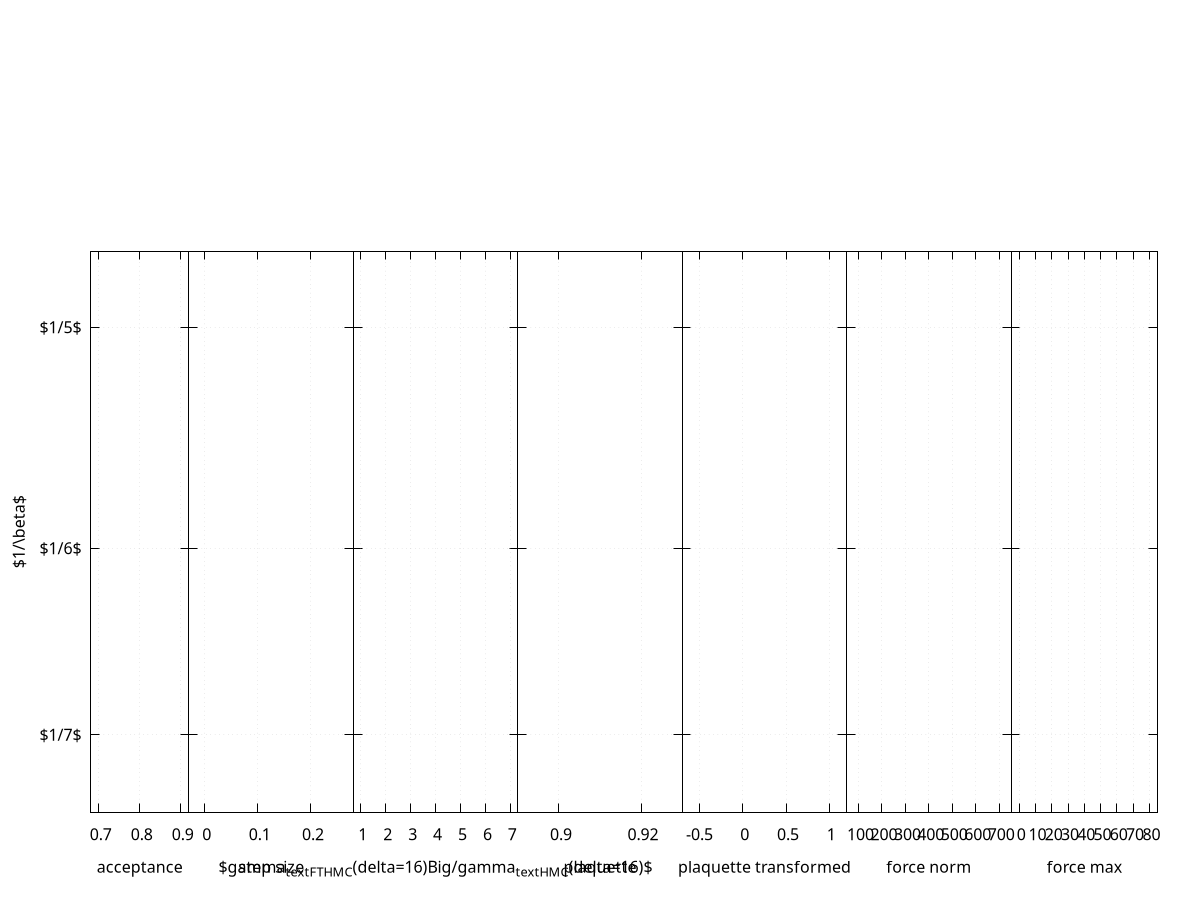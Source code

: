 set grid lc rgb '#a0a0a0'

set tmargin 11.5
set bmargin 4
set lmargin 10
set rmargin 0

set log y
set yrange [0.134:0.213]
set multiplot

figw=(1.0-0.04)/7.0    # excluding left & right margins
orig=0.0
orig_next=orig+figw+0.02    # left margin

set origin orig,0
set size orig_next-orig,1
orig=orig_next
orig_next=orig_next+figw

set key tmargin left Left reverse
set ytics ('$1/5$' 1./5, '$1/6$' 1./6, '$1/7$' 1./7)
set ylabel '$1/\beta$'
set xlabel 'acceptance'
set xrange [0.68:0.92]
set xtics 0.1
plot\
	"<grep -Ev '^(#|$)' ../../u1_2d/stats/s_fthmc_l64_b6_accept_post_train     |paste - - - -" u 8:(1./$2):10 w xerror t 'FTHMC w/ 2-step stout $c=0.04287$ from average of trained model at $\beta=6$',\
	"<grep -Ev '^(#|$)' ../../u1_2d/stats/s_fthmc_l64_b6_c06_accept_post_train |paste - - - -" u 8:(1./$2):10 w xerror t 'FTHMC w/ 2-step stout $c=0.06$',\
	"<grep -Ev '^(#|$)' ../../u1_2d/stats/s_fthmc_l64_b6_c1_accept_post_train  |paste - - - -" u 8:(1./$2):10 w xerror t 'FTHMC w/ 2-step stout $c=0.1$',\
	"<grep -Ev '^(#|$)' ../../u1_2d/stats/s_fthmc_l64_b6_c14_accept_post_train |paste - - - -" u 8:(1./$2):10 w xerror t 'FTHMC w/ 2-step stout $c=0.14$',\
	"<grep -Ev '^(#|$)' ../../u1_2d/stats/s_fthmc_l64_b6_c18_accept_post_train |paste - - - -" u 8:(1./$2):10 w xerror t 'FTHMC w/ 2-step stout $c=0.18$',\
	"<grep -Ev '^(#|$)' ../../u1_2d/stats/s_fthmc_l64_b6_c22_accept_post_train |paste - - - -" u 8:(1./$2):10 w xerror t 'FTHMC w/ 2-step stout $c=0.22$',\
	"<grep -Ev '^(#|$)' ../../u1_2d/stats/s_fthmc_l64_b6_c26_accept_post_train |paste - - - -" u 8:(1./$2):10 w xerror t 'FTHMC w/ 2-step stout $c=0.26$',\
	"<grep -Ev '^(#|$)' ../../u1_2d/stats/s_fthmc_l64_b6_c3_accept_post_train  |paste - - - -" u 8:(1./$2):10 w xerror t 'FTHMC w/ 2-step stout $c=0.3$'

set origin orig,0
set size orig_next-orig,1
orig=orig_next
orig_next=orig_next+figw

set lmargin 0

unset key
set ytics ('' 1./5, '' 1./6, '' 1./7)
unset ylabel
set xlabel 'step size'
set xrange [-0.03:0.28]
set xtics 0.1
plot\
	"<paste - - <../../u1_2d/stats/s_fthmc_l64_b6_stepsize_train     |awk '$2>=5&&$2<=7'" u 4:(1./$2) w lp t '',\
	"<paste - - <../../u1_2d/stats/s_fthmc_l64_b6_c06_stepsize_train |awk '$2>=5&&$2<=7'" u 4:(1./$2) w lp t '',\
	"<paste - - <../../u1_2d/stats/s_fthmc_l64_b6_c1_stepsize_train  |awk '$2>=5&&$2<=7'" u 4:(1./$2) w lp t '',\
	"<paste - - <../../u1_2d/stats/s_fthmc_l64_b6_c14_stepsize_train |awk '$2>=5&&$2<=7'" u 4:(1./$2) w lp t '',\
	"<paste - - <../../u1_2d/stats/s_fthmc_l64_b6_c18_stepsize_train |awk '$2>=5&&$2<=7'" u 4:(1./$2) w lp t '',\
	"<paste - - <../../u1_2d/stats/s_fthmc_l64_b6_c22_stepsize_train |awk '$2>=5&&$2<=7'" u 4:(1./$2) w lp t '',\
	"<paste - - <../../u1_2d/stats/s_fthmc_l64_b6_c26_stepsize_train |awk '$2>=5&&$2<=7'" u 4:(1./$2) w lp t '',\
	"<paste - - <../../u1_2d/stats/s_fthmc_l64_b6_c3_stepsize_train  |awk '$2>=5&&$2<=7'" u 4:(1./$2) w lp t ''

set origin orig,0
set size orig_next-orig,1
orig=orig_next
orig_next=orig_next+figw

set xlabel '$\gamma_{\text{FTHMC}}(\delta=16)\Big/\gamma_{\text{HMC}}(\delta=16)$'
set xrange [0.7:7.3]
set xtics 1
plot\
	"<for b in 5 6 7;do ./get_dq2_hmc_scaled_b_v_d $b 64 4; ./get_dq2_hmc_scaled_b_v_d $b 64 4 s_fthmc_l64_b6;    done|paste - -" u ($5/$2):(1./$1):($5/$2*sqrt(($3/$2)**2+($6/$5)**2)) w xerror t '',\
	"<for b in 5 6 7;do ./get_dq2_hmc_scaled_b_v_d $b 64 4; ./get_dq2_hmc_scaled_b_v_d $b 64 4 s_fthmc_l64_b6_c06;done|paste - -" u ($5/$2):(1./$1):($5/$2*sqrt(($3/$2)**2+($6/$5)**2)) w xerror t '',\
	"<for b in 5 6 7;do ./get_dq2_hmc_scaled_b_v_d $b 64 4; ./get_dq2_hmc_scaled_b_v_d $b 64 4 s_fthmc_l64_b6_c1; done|paste - -" u ($5/$2):(1./$1):($5/$2*sqrt(($3/$2)**2+($6/$5)**2)) w xerror t '',\
	"<for b in 5 6 7;do ./get_dq2_hmc_scaled_b_v_d $b 64 4; ./get_dq2_hmc_scaled_b_v_d $b 64 4 s_fthmc_l64_b6_c14;done|paste - -" u ($5/$2):(1./$1):($5/$2*sqrt(($3/$2)**2+($6/$5)**2)) w xerror t '',\
	"<for b in 5 6 7;do ./get_dq2_hmc_scaled_b_v_d $b 64 4; ./get_dq2_hmc_scaled_b_v_d $b 64 4 s_fthmc_l64_b6_c18;done|paste - -" u ($5/$2):(1./$1):($5/$2*sqrt(($3/$2)**2+($6/$5)**2)) w xerror t '',\
	"<for b in 5 6 7;do ./get_dq2_hmc_scaled_b_v_d $b 64 4; ./get_dq2_hmc_scaled_b_v_d $b 64 4 s_fthmc_l64_b6_c22;done|paste - -" u ($5/$2):(1./$1):($5/$2*sqrt(($3/$2)**2+($6/$5)**2)) w xerror t '',\
	"<for b in 5 6 7;do ./get_dq2_hmc_scaled_b_v_d $b 64 4; ./get_dq2_hmc_scaled_b_v_d $b 64 4 s_fthmc_l64_b6_c26;done|paste - -" u ($5/$2):(1./$1):($5/$2*sqrt(($3/$2)**2+($6/$5)**2)) w xerror t '',\
	"<for b in 5 6 7;do ./get_dq2_hmc_scaled_b_v_d $b 64 4; ./get_dq2_hmc_scaled_b_v_d $b 64 4 s_fthmc_l64_b6_c3; done|paste - -" u ($5/$2):(1./$1):($5/$2*sqrt(($3/$2)**2+($6/$5)**2)) w xerror t ''

set origin orig,0
set size orig_next-orig,1
orig=orig_next
orig_next=orig_next+figw

set xlabel 'plaquette'
set xrange [0.89:0.93]
set xtics 0.02
plot\
	"<grep -Ev '^(#|$)' ../../u1_2d/stats/s_fthmc_l64_b6_plaq_post_train     |paste - - - - - - - - -" u 8:(1./$2):10 w xerror t '',\
	"<grep -Ev '^(#|$)' ../../u1_2d/stats/s_fthmc_l64_b6_c06_plaq_post_train |paste - - - - - - - - -" u 8:(1./$2):10 w xerror t '',\
	"<grep -Ev '^(#|$)' ../../u1_2d/stats/s_fthmc_l64_b6_c1_plaq_post_train  |paste - - - - - - - - -" u 8:(1./$2):10 w xerror t '',\
	"<grep -Ev '^(#|$)' ../../u1_2d/stats/s_fthmc_l64_b6_c14_plaq_post_train |paste - - - - - - - - -" u 8:(1./$2):10 w xerror t '',\
	"<grep -Ev '^(#|$)' ../../u1_2d/stats/s_fthmc_l64_b6_c18_plaq_post_train |paste - - - - - - - - -" u 8:(1./$2):10 w xerror t '',\
	"<grep -Ev '^(#|$)' ../../u1_2d/stats/s_fthmc_l64_b6_c22_plaq_post_train |paste - - - - - - - - -" u 8:(1./$2):10 w xerror t '',\
	"<grep -Ev '^(#|$)' ../../u1_2d/stats/s_fthmc_l64_b6_c26_plaq_post_train |paste - - - - - - - - -" u 8:(1./$2):10 w xerror t '',\
	"<grep -Ev '^(#|$)' ../../u1_2d/stats/s_fthmc_l64_b6_c3_plaq_post_train  |paste - - - - - - - - -" u 8:(1./$2):10 w xerror t ''

set origin orig,0
set size orig_next-orig,1
orig=orig_next
orig_next=orig_next+figw

set xlabel 'plaquette transformed'
set xrange [-0.7:1.2]
set xtics 0.5
plot\
	"<grep -Ev '^(#|$)' ../../u1_2d/stats/s_fthmc_l64_b6_plaq_post_train     |paste - - - - - - - - -" u 20:(1./$2):22 w xerror t '',\
	"<grep -Ev '^(#|$)' ../../u1_2d/stats/s_fthmc_l64_b6_c06_plaq_post_train |paste - - - - - - - - -" u 20:(1./$2):22 w xerror t '',\
	"<grep -Ev '^(#|$)' ../../u1_2d/stats/s_fthmc_l64_b6_c1_plaq_post_train  |paste - - - - - - - - -" u 20:(1./$2):22 w xerror t '',\
	"<grep -Ev '^(#|$)' ../../u1_2d/stats/s_fthmc_l64_b6_c14_plaq_post_train |paste - - - - - - - - -" u 20:(1./$2):22 w xerror t '',\
	"<grep -Ev '^(#|$)' ../../u1_2d/stats/s_fthmc_l64_b6_c18_plaq_post_train |paste - - - - - - - - -" u 20:(1./$2):22 w xerror t '',\
	"<grep -Ev '^(#|$)' ../../u1_2d/stats/s_fthmc_l64_b6_c22_plaq_post_train |paste - - - - - - - - -" u 20:(1./$2):22 w xerror t '',\
	"<grep -Ev '^(#|$)' ../../u1_2d/stats/s_fthmc_l64_b6_c26_plaq_post_train |paste - - - - - - - - -" u 20:(1./$2):22 w xerror t '',\
	"<grep -Ev '^(#|$)' ../../u1_2d/stats/s_fthmc_l64_b6_c3_plaq_post_train  |paste - - - - - - - - -" u 20:(1./$2):22 w xerror t ''


set origin orig,0
set size orig_next-orig,1
orig=orig_next
orig_next=orig_next+figw

set xlabel 'force norm'
set xrange [50:750]
set xtics 100
plot\
	"<grep -Ev '^(#|$)' ../../u1_2d/stats/s_fthmc_l64_b6_force_post_train     |paste - - - - - - - - -" u 8:(1./$2):10 w xerror t '',\
	"<grep -Ev '^(#|$)' ../../u1_2d/stats/s_fthmc_l64_b6_c06_force_post_train |paste - - - - - - - - -" u 8:(1./$2):10 w xerror t '',\
	"<grep -Ev '^(#|$)' ../../u1_2d/stats/s_fthmc_l64_b6_c1_force_post_train  |paste - - - - - - - - -" u 8:(1./$2):10 w xerror t '',\
	"<grep -Ev '^(#|$)' ../../u1_2d/stats/s_fthmc_l64_b6_c14_force_post_train |paste - - - - - - - - -" u 8:(1./$2):10 w xerror t '',\
	"<grep -Ev '^(#|$)' ../../u1_2d/stats/s_fthmc_l64_b6_c18_force_post_train |paste - - - - - - - - -" u 8:(1./$2):10 w xerror t '',\
	"<grep -Ev '^(#|$)' ../../u1_2d/stats/s_fthmc_l64_b6_c22_force_post_train |paste - - - - - - - - -" u 8:(1./$2):10 w xerror t '',\
	"<grep -Ev '^(#|$)' ../../u1_2d/stats/s_fthmc_l64_b6_c26_force_post_train |paste - - - - - - - - -" u 8:(1./$2):10 w xerror t '',\
	"<grep -Ev '^(#|$)' ../../u1_2d/stats/s_fthmc_l64_b6_c3_force_post_train  |paste - - - - - - - - -" u 8:(1./$2):10 w xerror t ''

set origin orig,0
set size orig_next-orig,1
orig=orig_next
orig_next=1    # the last figure

set rmargin 2

set xlabel 'force max'
set xrange [-5:85]
set xtics 10
plot\
	"<grep -Ev '^(#|$)' ../../u1_2d/stats/s_fthmc_l64_b6_force_post_train     |paste - - - - - - - - -" u 20:(1./$2):22 w xerror t '',\
	"<grep -Ev '^(#|$)' ../../u1_2d/stats/s_fthmc_l64_b6_c06_force_post_train |paste - - - - - - - - -" u 20:(1./$2):22 w xerror t '',\
	"<grep -Ev '^(#|$)' ../../u1_2d/stats/s_fthmc_l64_b6_c1_force_post_train  |paste - - - - - - - - -" u 20:(1./$2):22 w xerror t '',\
	"<grep -Ev '^(#|$)' ../../u1_2d/stats/s_fthmc_l64_b6_c14_force_post_train |paste - - - - - - - - -" u 20:(1./$2):22 w xerror t '',\
	"<grep -Ev '^(#|$)' ../../u1_2d/stats/s_fthmc_l64_b6_c18_force_post_train |paste - - - - - - - - -" u 20:(1./$2):22 w xerror t '',\
	"<grep -Ev '^(#|$)' ../../u1_2d/stats/s_fthmc_l64_b6_c22_force_post_train |paste - - - - - - - - -" u 20:(1./$2):22 w xerror t '',\
	"<grep -Ev '^(#|$)' ../../u1_2d/stats/s_fthmc_l64_b6_c26_force_post_train |paste - - - - - - - - -" u 20:(1./$2):22 w xerror t '',\
	"<grep -Ev '^(#|$)' ../../u1_2d/stats/s_fthmc_l64_b6_c3_force_post_train  |paste - - - - - - - - -" u 20:(1./$2):22 w xerror t ''

unset multiplot
